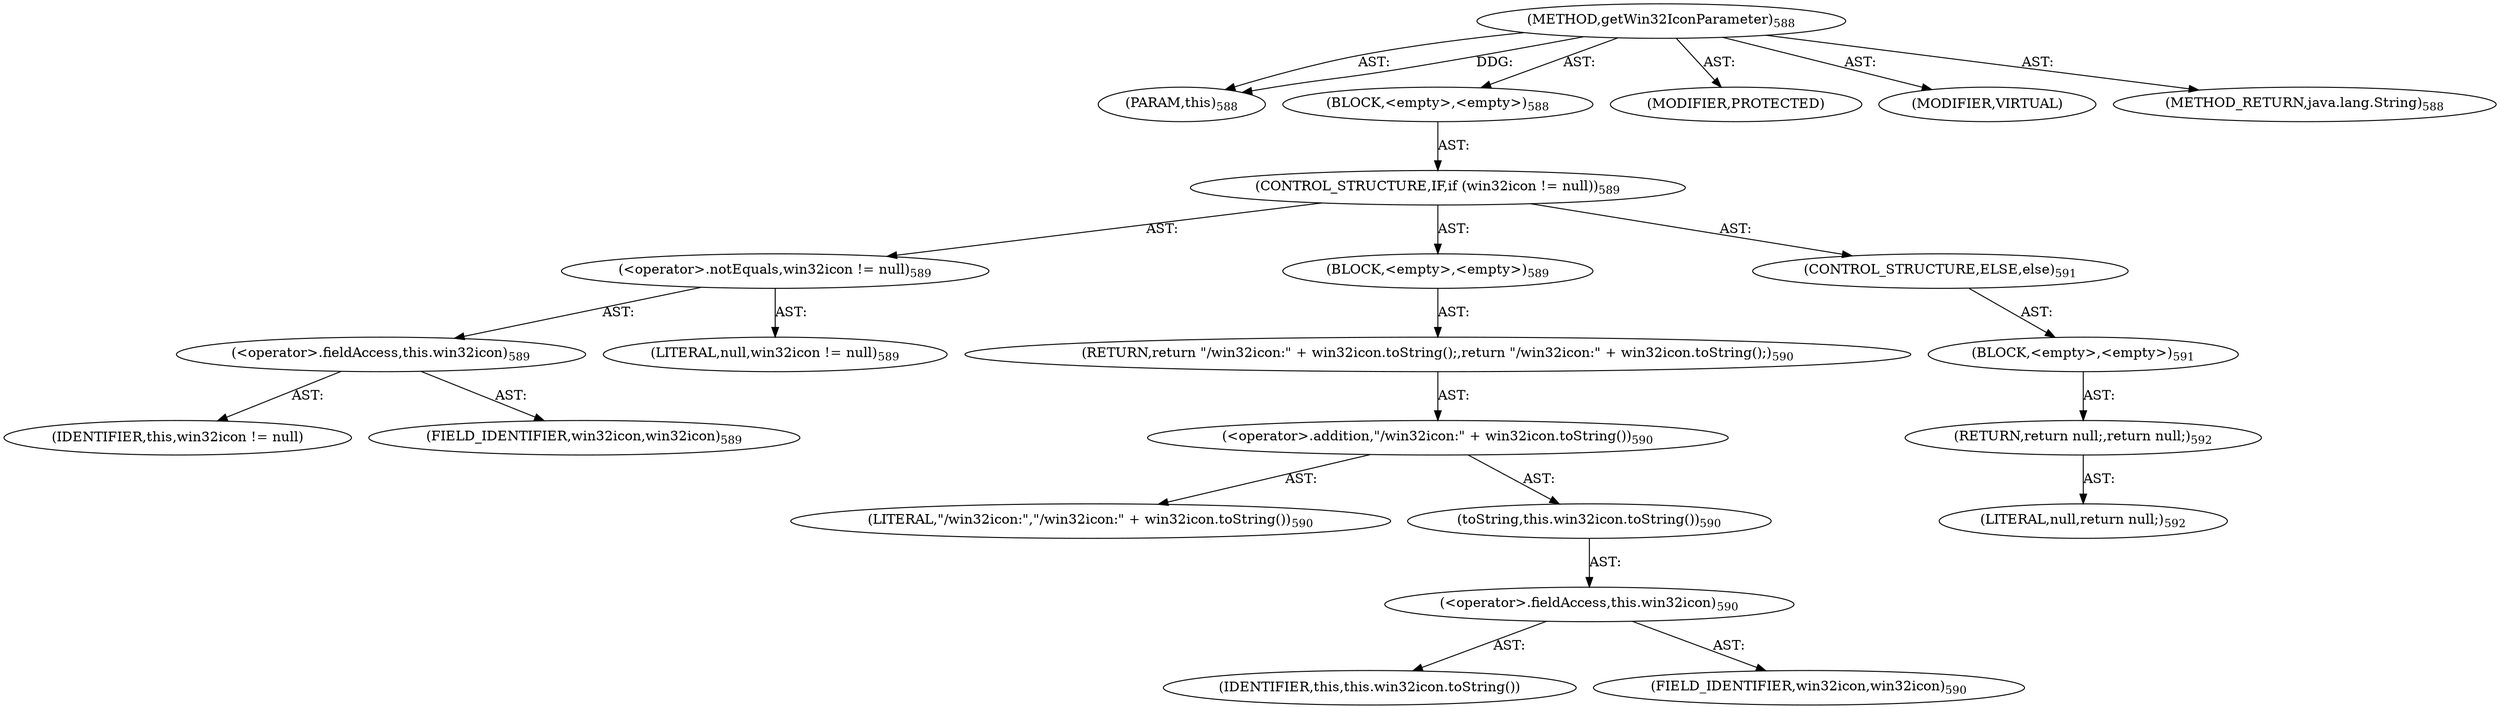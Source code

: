 digraph "getWin32IconParameter" {  
"111669149727" [label = <(METHOD,getWin32IconParameter)<SUB>588</SUB>> ]
"115964117047" [label = <(PARAM,this)<SUB>588</SUB>> ]
"25769803822" [label = <(BLOCK,&lt;empty&gt;,&lt;empty&gt;)<SUB>588</SUB>> ]
"47244640269" [label = <(CONTROL_STRUCTURE,IF,if (win32icon != null))<SUB>589</SUB>> ]
"30064771226" [label = <(&lt;operator&gt;.notEquals,win32icon != null)<SUB>589</SUB>> ]
"30064771227" [label = <(&lt;operator&gt;.fieldAccess,this.win32icon)<SUB>589</SUB>> ]
"68719476871" [label = <(IDENTIFIER,this,win32icon != null)> ]
"55834574909" [label = <(FIELD_IDENTIFIER,win32icon,win32icon)<SUB>589</SUB>> ]
"90194313263" [label = <(LITERAL,null,win32icon != null)<SUB>589</SUB>> ]
"25769803823" [label = <(BLOCK,&lt;empty&gt;,&lt;empty&gt;)<SUB>589</SUB>> ]
"146028888086" [label = <(RETURN,return &quot;/win32icon:&quot; + win32icon.toString();,return &quot;/win32icon:&quot; + win32icon.toString();)<SUB>590</SUB>> ]
"30064771228" [label = <(&lt;operator&gt;.addition,&quot;/win32icon:&quot; + win32icon.toString())<SUB>590</SUB>> ]
"90194313264" [label = <(LITERAL,&quot;/win32icon:&quot;,&quot;/win32icon:&quot; + win32icon.toString())<SUB>590</SUB>> ]
"30064771229" [label = <(toString,this.win32icon.toString())<SUB>590</SUB>> ]
"30064771230" [label = <(&lt;operator&gt;.fieldAccess,this.win32icon)<SUB>590</SUB>> ]
"68719476872" [label = <(IDENTIFIER,this,this.win32icon.toString())> ]
"55834574910" [label = <(FIELD_IDENTIFIER,win32icon,win32icon)<SUB>590</SUB>> ]
"47244640270" [label = <(CONTROL_STRUCTURE,ELSE,else)<SUB>591</SUB>> ]
"25769803824" [label = <(BLOCK,&lt;empty&gt;,&lt;empty&gt;)<SUB>591</SUB>> ]
"146028888087" [label = <(RETURN,return null;,return null;)<SUB>592</SUB>> ]
"90194313265" [label = <(LITERAL,null,return null;)<SUB>592</SUB>> ]
"133143986261" [label = <(MODIFIER,PROTECTED)> ]
"133143986262" [label = <(MODIFIER,VIRTUAL)> ]
"128849018911" [label = <(METHOD_RETURN,java.lang.String)<SUB>588</SUB>> ]
  "111669149727" -> "115964117047"  [ label = "AST: "] 
  "111669149727" -> "25769803822"  [ label = "AST: "] 
  "111669149727" -> "133143986261"  [ label = "AST: "] 
  "111669149727" -> "133143986262"  [ label = "AST: "] 
  "111669149727" -> "128849018911"  [ label = "AST: "] 
  "25769803822" -> "47244640269"  [ label = "AST: "] 
  "47244640269" -> "30064771226"  [ label = "AST: "] 
  "47244640269" -> "25769803823"  [ label = "AST: "] 
  "47244640269" -> "47244640270"  [ label = "AST: "] 
  "30064771226" -> "30064771227"  [ label = "AST: "] 
  "30064771226" -> "90194313263"  [ label = "AST: "] 
  "30064771227" -> "68719476871"  [ label = "AST: "] 
  "30064771227" -> "55834574909"  [ label = "AST: "] 
  "25769803823" -> "146028888086"  [ label = "AST: "] 
  "146028888086" -> "30064771228"  [ label = "AST: "] 
  "30064771228" -> "90194313264"  [ label = "AST: "] 
  "30064771228" -> "30064771229"  [ label = "AST: "] 
  "30064771229" -> "30064771230"  [ label = "AST: "] 
  "30064771230" -> "68719476872"  [ label = "AST: "] 
  "30064771230" -> "55834574910"  [ label = "AST: "] 
  "47244640270" -> "25769803824"  [ label = "AST: "] 
  "25769803824" -> "146028888087"  [ label = "AST: "] 
  "146028888087" -> "90194313265"  [ label = "AST: "] 
  "111669149727" -> "115964117047"  [ label = "DDG: "] 
}
